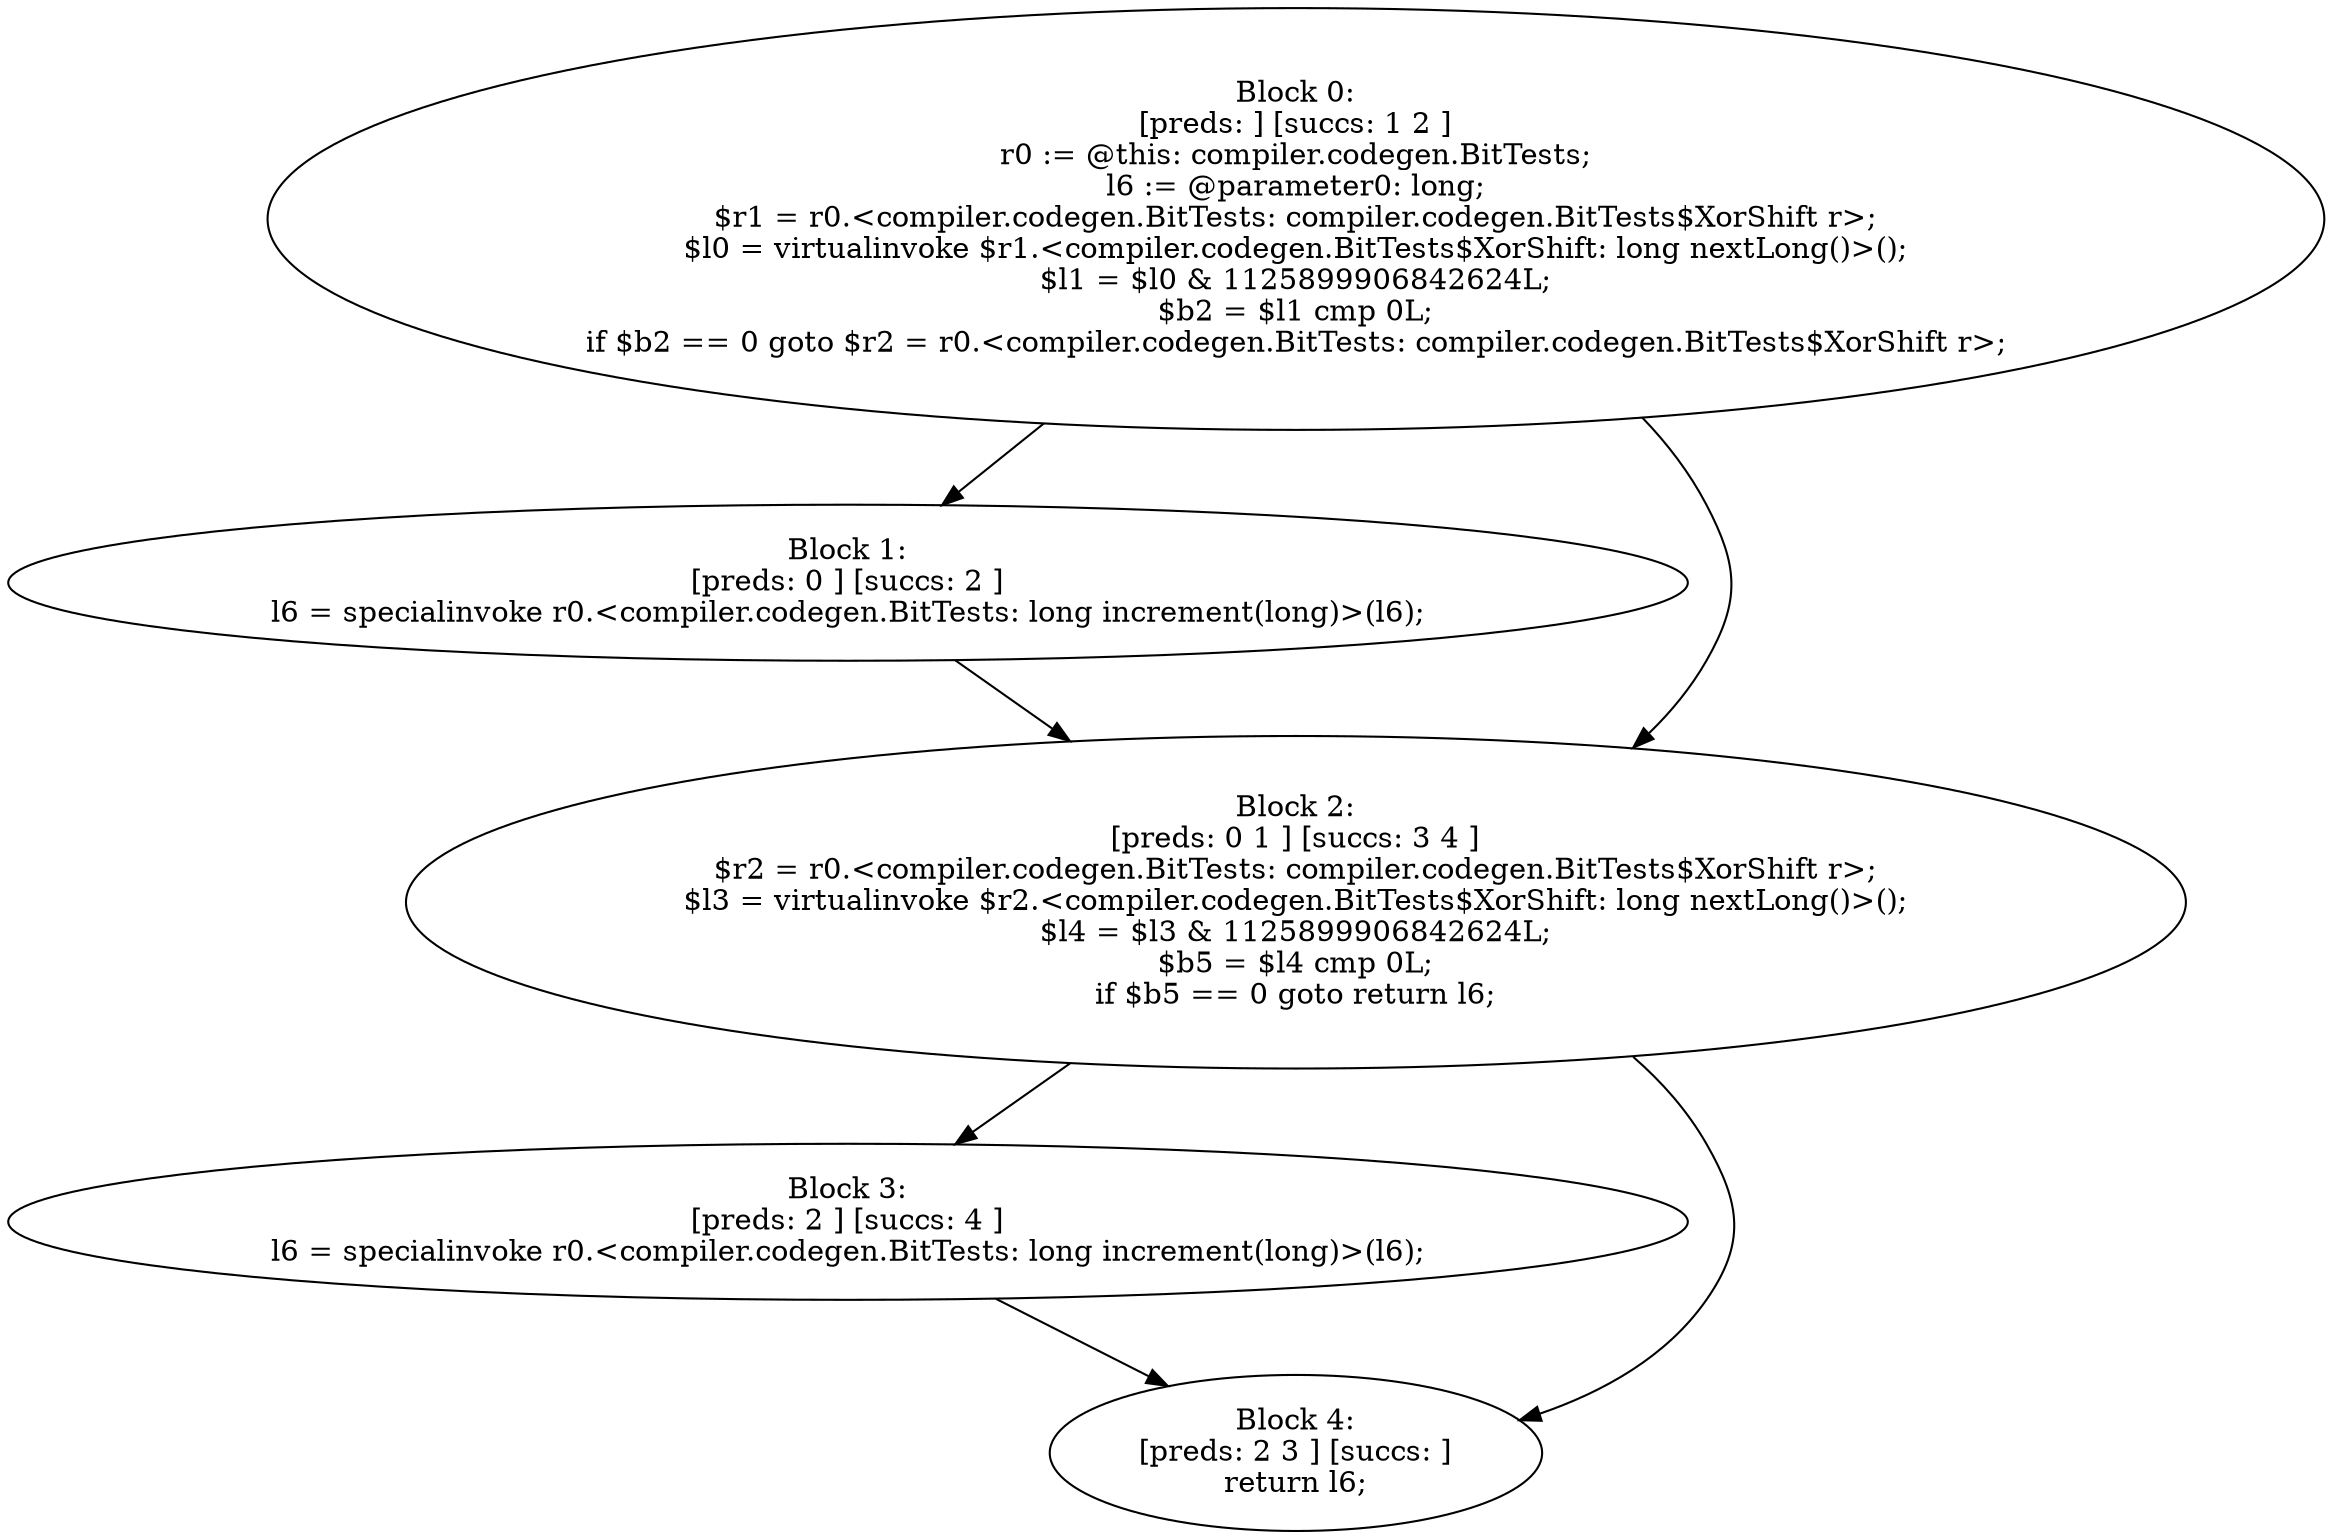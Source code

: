 digraph "unitGraph" {
    "Block 0:
[preds: ] [succs: 1 2 ]
r0 := @this: compiler.codegen.BitTests;
l6 := @parameter0: long;
$r1 = r0.<compiler.codegen.BitTests: compiler.codegen.BitTests$XorShift r>;
$l0 = virtualinvoke $r1.<compiler.codegen.BitTests$XorShift: long nextLong()>();
$l1 = $l0 & 1125899906842624L;
$b2 = $l1 cmp 0L;
if $b2 == 0 goto $r2 = r0.<compiler.codegen.BitTests: compiler.codegen.BitTests$XorShift r>;
"
    "Block 1:
[preds: 0 ] [succs: 2 ]
l6 = specialinvoke r0.<compiler.codegen.BitTests: long increment(long)>(l6);
"
    "Block 2:
[preds: 0 1 ] [succs: 3 4 ]
$r2 = r0.<compiler.codegen.BitTests: compiler.codegen.BitTests$XorShift r>;
$l3 = virtualinvoke $r2.<compiler.codegen.BitTests$XorShift: long nextLong()>();
$l4 = $l3 & 1125899906842624L;
$b5 = $l4 cmp 0L;
if $b5 == 0 goto return l6;
"
    "Block 3:
[preds: 2 ] [succs: 4 ]
l6 = specialinvoke r0.<compiler.codegen.BitTests: long increment(long)>(l6);
"
    "Block 4:
[preds: 2 3 ] [succs: ]
return l6;
"
    "Block 0:
[preds: ] [succs: 1 2 ]
r0 := @this: compiler.codegen.BitTests;
l6 := @parameter0: long;
$r1 = r0.<compiler.codegen.BitTests: compiler.codegen.BitTests$XorShift r>;
$l0 = virtualinvoke $r1.<compiler.codegen.BitTests$XorShift: long nextLong()>();
$l1 = $l0 & 1125899906842624L;
$b2 = $l1 cmp 0L;
if $b2 == 0 goto $r2 = r0.<compiler.codegen.BitTests: compiler.codegen.BitTests$XorShift r>;
"->"Block 1:
[preds: 0 ] [succs: 2 ]
l6 = specialinvoke r0.<compiler.codegen.BitTests: long increment(long)>(l6);
";
    "Block 0:
[preds: ] [succs: 1 2 ]
r0 := @this: compiler.codegen.BitTests;
l6 := @parameter0: long;
$r1 = r0.<compiler.codegen.BitTests: compiler.codegen.BitTests$XorShift r>;
$l0 = virtualinvoke $r1.<compiler.codegen.BitTests$XorShift: long nextLong()>();
$l1 = $l0 & 1125899906842624L;
$b2 = $l1 cmp 0L;
if $b2 == 0 goto $r2 = r0.<compiler.codegen.BitTests: compiler.codegen.BitTests$XorShift r>;
"->"Block 2:
[preds: 0 1 ] [succs: 3 4 ]
$r2 = r0.<compiler.codegen.BitTests: compiler.codegen.BitTests$XorShift r>;
$l3 = virtualinvoke $r2.<compiler.codegen.BitTests$XorShift: long nextLong()>();
$l4 = $l3 & 1125899906842624L;
$b5 = $l4 cmp 0L;
if $b5 == 0 goto return l6;
";
    "Block 1:
[preds: 0 ] [succs: 2 ]
l6 = specialinvoke r0.<compiler.codegen.BitTests: long increment(long)>(l6);
"->"Block 2:
[preds: 0 1 ] [succs: 3 4 ]
$r2 = r0.<compiler.codegen.BitTests: compiler.codegen.BitTests$XorShift r>;
$l3 = virtualinvoke $r2.<compiler.codegen.BitTests$XorShift: long nextLong()>();
$l4 = $l3 & 1125899906842624L;
$b5 = $l4 cmp 0L;
if $b5 == 0 goto return l6;
";
    "Block 2:
[preds: 0 1 ] [succs: 3 4 ]
$r2 = r0.<compiler.codegen.BitTests: compiler.codegen.BitTests$XorShift r>;
$l3 = virtualinvoke $r2.<compiler.codegen.BitTests$XorShift: long nextLong()>();
$l4 = $l3 & 1125899906842624L;
$b5 = $l4 cmp 0L;
if $b5 == 0 goto return l6;
"->"Block 3:
[preds: 2 ] [succs: 4 ]
l6 = specialinvoke r0.<compiler.codegen.BitTests: long increment(long)>(l6);
";
    "Block 2:
[preds: 0 1 ] [succs: 3 4 ]
$r2 = r0.<compiler.codegen.BitTests: compiler.codegen.BitTests$XorShift r>;
$l3 = virtualinvoke $r2.<compiler.codegen.BitTests$XorShift: long nextLong()>();
$l4 = $l3 & 1125899906842624L;
$b5 = $l4 cmp 0L;
if $b5 == 0 goto return l6;
"->"Block 4:
[preds: 2 3 ] [succs: ]
return l6;
";
    "Block 3:
[preds: 2 ] [succs: 4 ]
l6 = specialinvoke r0.<compiler.codegen.BitTests: long increment(long)>(l6);
"->"Block 4:
[preds: 2 3 ] [succs: ]
return l6;
";
}
